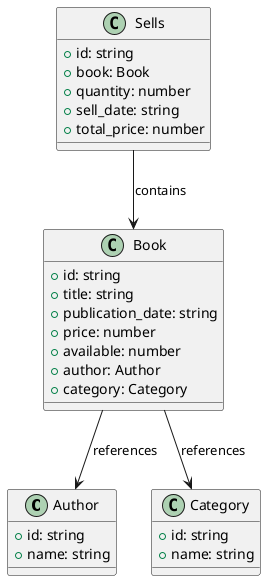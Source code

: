 @startuml
!define RECTANGLE class

RECTANGLE Author {
  +id: string
  +name: string
}

RECTANGLE Category {
  +id: string
  +name: string
}

RECTANGLE Book {
  +id: string
  +title: string
  +publication_date: string
  +price: number
  +available: number
  +author: Author
  +category: Category
}

RECTANGLE Sells {
  +id: string
  +book: Book
  +quantity: number
  +sell_date: string
  +total_price: number
}

Book --> Author : references
Book --> Category : references
Sells --> Book : contains

@enduml
